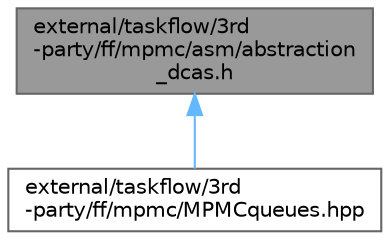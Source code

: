 digraph "external/taskflow/3rd-party/ff/mpmc/asm/abstraction_dcas.h"
{
 // LATEX_PDF_SIZE
  bgcolor="transparent";
  edge [fontname=Helvetica,fontsize=10,labelfontname=Helvetica,labelfontsize=10];
  node [fontname=Helvetica,fontsize=10,shape=box,height=0.2,width=0.4];
  Node1 [id="Node000001",label="external/taskflow/3rd\l-party/ff/mpmc/asm/abstraction\l_dcas.h",height=0.2,width=0.4,color="gray40", fillcolor="grey60", style="filled", fontcolor="black",tooltip=" "];
  Node1 -> Node2 [id="edge1_Node000001_Node000002",dir="back",color="steelblue1",style="solid",tooltip=" "];
  Node2 [id="Node000002",label="external/taskflow/3rd\l-party/ff/mpmc/MPMCqueues.hpp",height=0.2,width=0.4,color="grey40", fillcolor="white", style="filled",URL="$_m_p_m_cqueues_8hpp.html",tooltip="This file contains several MPMC queue implementations. Not currently used."];
}
